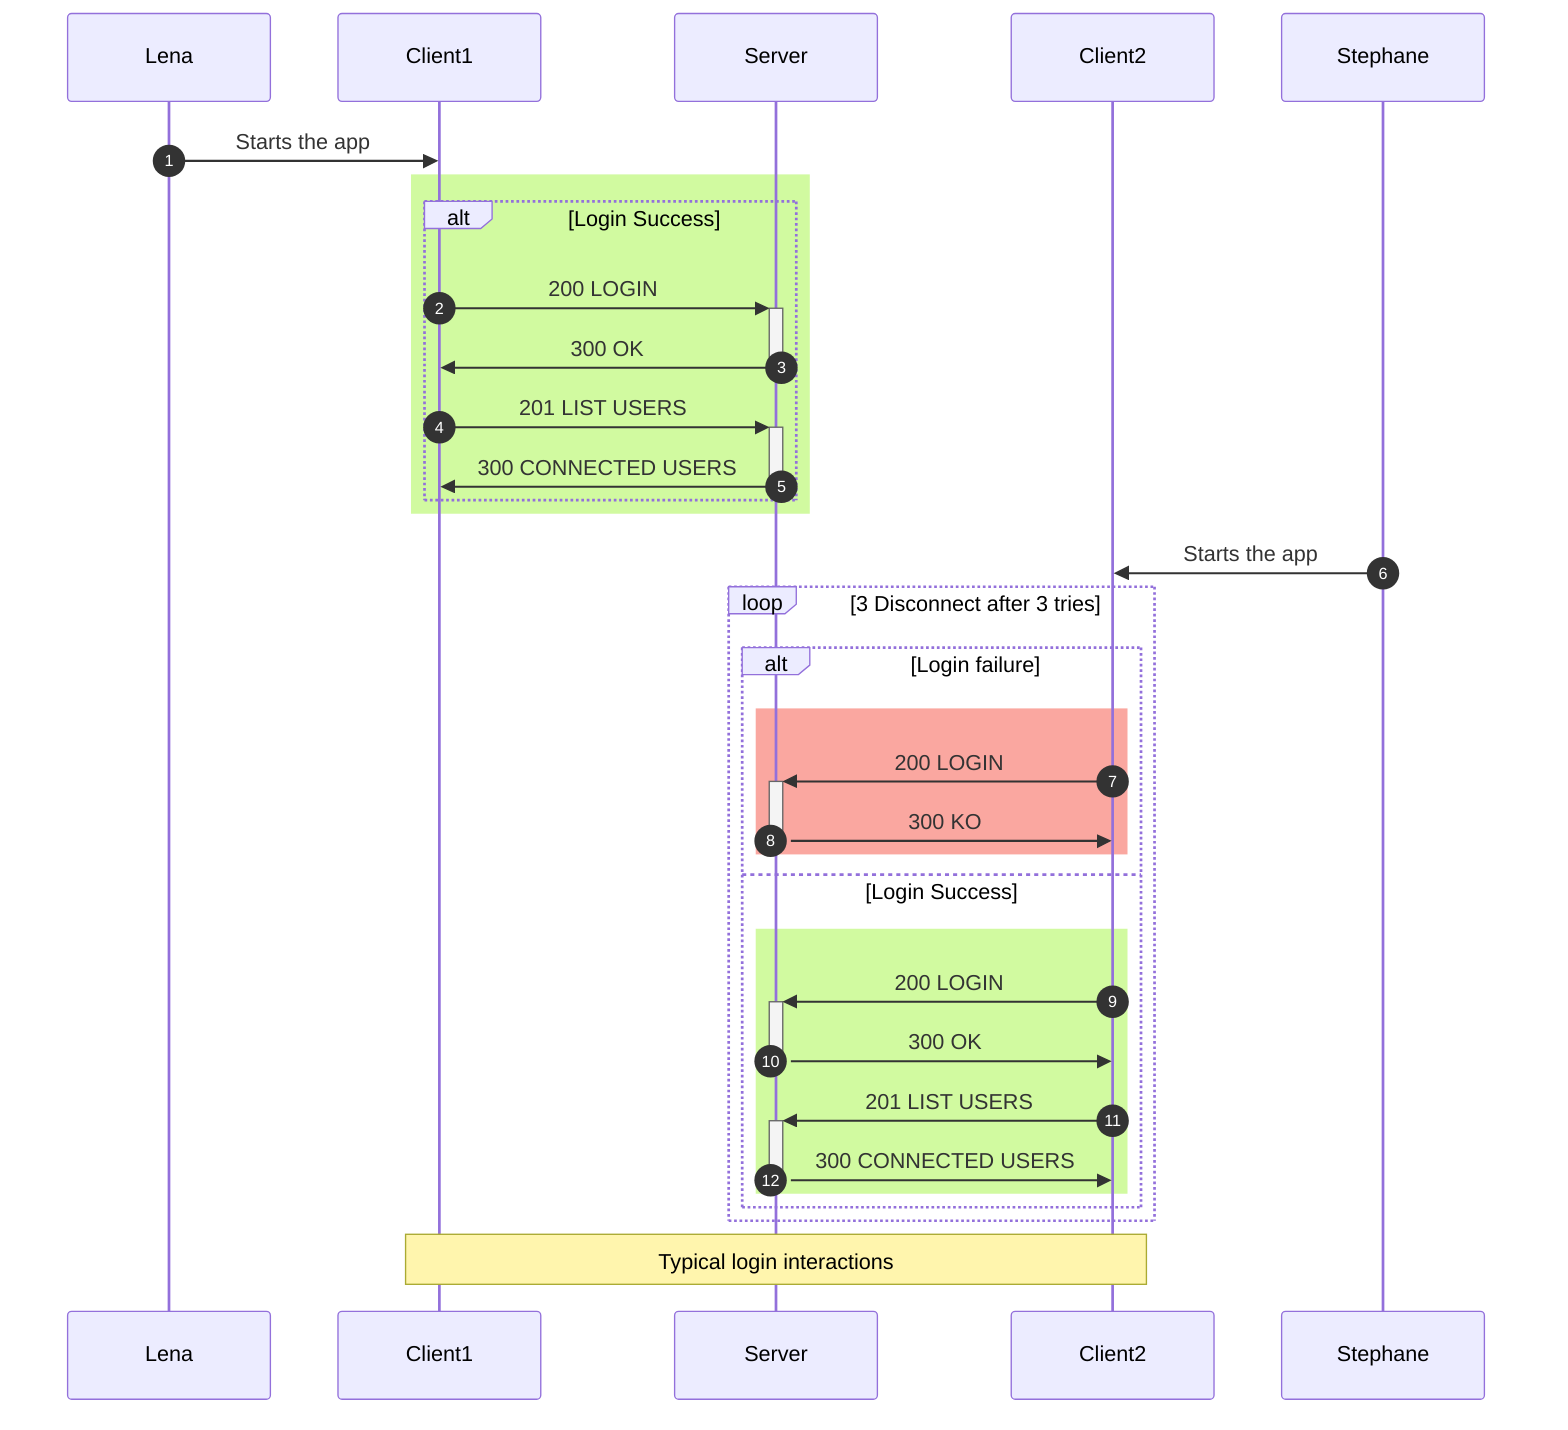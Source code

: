 sequenceDiagram
    participant Lena
    participant Client1
    participant Server
    participant Client2
    participant Stephane
    autonumber

    Lena->>Client1: Starts the app


    rect rgba(164, 245, 66, .5)
        alt Login Success
            Client1->>+Server: 200 LOGIN
            Server->>-Client1: 300 OK
            Client1->>+Server: 201 LIST USERS
            Server->>-Client1: 300 CONNECTED USERS
        end
    end



    Stephane->>Client2: Starts the app
    loop 3 Disconnect after 3 tries
        alt Login failure
            rect rgba(245, 81, 66, .5)
                Client2->>+Server: 200 LOGIN
                Server->>-Client2: 300 KO
            end
        else Login Success
            rect rgba(164, 245, 66, .5)
                Client2->>+Server: 200 LOGIN
                Server->>-Client2: 300 OK
                Client2->>+Server: 201 LIST USERS
                Server->>-Client2: 300 CONNECTED USERS
            end
        end
    end

    Note over Client1, Client2: Typical login interactions